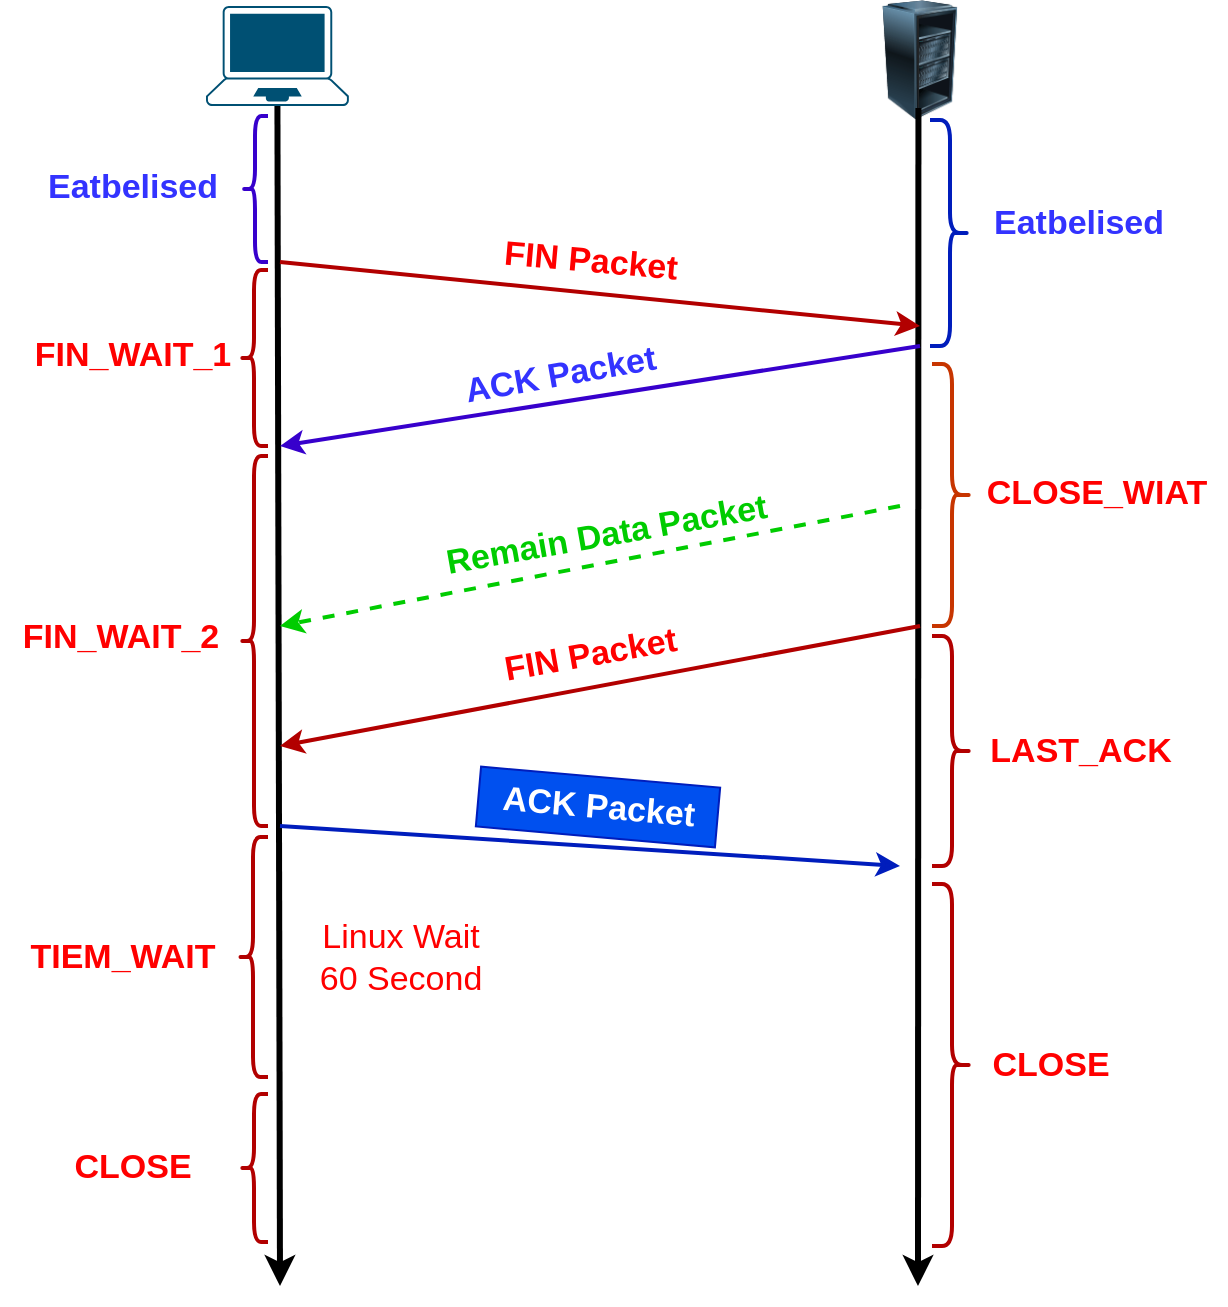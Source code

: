 <mxfile version="20.2.7" type="github">
  <diagram id="x14xOmkNCwI247f7zH2y" name="第 1 页">
    <mxGraphModel dx="1033" dy="644" grid="1" gridSize="10" guides="1" tooltips="1" connect="1" arrows="1" fold="1" page="1" pageScale="1" pageWidth="827" pageHeight="1169" math="0" shadow="0">
      <root>
        <mxCell id="0" />
        <mxCell id="1" parent="0" />
        <mxCell id="LIx4MNqIAYg-MDseizi4-1" value="" style="points=[[0.13,0.02,0],[0.5,0,0],[0.87,0.02,0],[0.885,0.4,0],[0.985,0.985,0],[0.5,1,0],[0.015,0.985,0],[0.115,0.4,0]];verticalLabelPosition=bottom;sketch=0;html=1;verticalAlign=top;aspect=fixed;align=center;pointerEvents=1;shape=mxgraph.cisco19.laptop;fillColor=#005073;strokeColor=none;" vertex="1" parent="1">
          <mxGeometry x="203" y="360" width="71.43" height="50" as="geometry" />
        </mxCell>
        <mxCell id="LIx4MNqIAYg-MDseizi4-2" value="" style="image;html=1;image=img/lib/clip_art/computers/Server_Rack_Partial_128x128.png" vertex="1" parent="1">
          <mxGeometry x="530" y="357" width="60" height="60" as="geometry" />
        </mxCell>
        <mxCell id="LIx4MNqIAYg-MDseizi4-3" value="" style="endArrow=classic;html=1;rounded=0;exitX=0.5;exitY=1;exitDx=0;exitDy=0;exitPerimeter=0;strokeWidth=3;" edge="1" parent="1" source="LIx4MNqIAYg-MDseizi4-1">
          <mxGeometry width="50" height="50" relative="1" as="geometry">
            <mxPoint x="288" y="470" as="sourcePoint" />
            <mxPoint x="240" y="1000" as="targetPoint" />
          </mxGeometry>
        </mxCell>
        <mxCell id="LIx4MNqIAYg-MDseizi4-4" value="" style="endArrow=classic;html=1;rounded=0;exitX=0.5;exitY=1;exitDx=0;exitDy=0;exitPerimeter=0;strokeWidth=3;" edge="1" parent="1">
          <mxGeometry width="50" height="50" relative="1" as="geometry">
            <mxPoint x="559.215" y="411" as="sourcePoint" />
            <mxPoint x="559" y="1000" as="targetPoint" />
          </mxGeometry>
        </mxCell>
        <mxCell id="LIx4MNqIAYg-MDseizi4-6" value="" style="endArrow=classic;html=1;rounded=0;strokeWidth=2;fillColor=#e51400;strokeColor=#B20000;" edge="1" parent="1">
          <mxGeometry width="50" height="50" relative="1" as="geometry">
            <mxPoint x="240" y="488" as="sourcePoint" />
            <mxPoint x="560" y="520" as="targetPoint" />
          </mxGeometry>
        </mxCell>
        <mxCell id="LIx4MNqIAYg-MDseizi4-7" value="&lt;b&gt;&lt;font color=&quot;#3333ff&quot; style=&quot;font-size: 17px;&quot;&gt;Eatbelised&lt;/font&gt;&lt;/b&gt;" style="text;html=1;align=center;verticalAlign=middle;resizable=0;points=[];autosize=1;strokeColor=none;fillColor=none;" vertex="1" parent="1">
          <mxGeometry x="111" y="435.5" width="110" height="30" as="geometry" />
        </mxCell>
        <mxCell id="LIx4MNqIAYg-MDseizi4-8" value="&lt;b&gt;&lt;font color=&quot;#3333ff&quot; style=&quot;font-size: 17px;&quot;&gt;Eatbelised&lt;/font&gt;&lt;/b&gt;" style="text;html=1;align=center;verticalAlign=middle;resizable=0;points=[];autosize=1;strokeColor=none;fillColor=none;" vertex="1" parent="1">
          <mxGeometry x="584" y="453.5" width="110" height="30" as="geometry" />
        </mxCell>
        <mxCell id="LIx4MNqIAYg-MDseizi4-9" value="" style="shape=curlyBracket;whiteSpace=wrap;html=1;rounded=1;fontSize=17;strokeWidth=2;fillColor=#6a00ff;fontColor=#ffffff;strokeColor=#3700CC;" vertex="1" parent="1">
          <mxGeometry x="221" y="415" width="13" height="73" as="geometry" />
        </mxCell>
        <mxCell id="LIx4MNqIAYg-MDseizi4-10" value="" style="shape=curlyBracket;whiteSpace=wrap;html=1;rounded=1;flipH=1;fontSize=17;fontColor=#ffffff;strokeWidth=2;fillColor=#0050ef;strokeColor=#001DBC;" vertex="1" parent="1">
          <mxGeometry x="565" y="417" width="20" height="113" as="geometry" />
        </mxCell>
        <mxCell id="LIx4MNqIAYg-MDseizi4-11" value="&lt;b&gt;&lt;font color=&quot;#ff0000&quot;&gt;FIN Packet&lt;/font&gt;&lt;/b&gt;" style="text;html=1;align=center;verticalAlign=middle;resizable=0;points=[];autosize=1;strokeColor=none;fillColor=none;fontSize=17;fontColor=#3333FF;rotation=5;" vertex="1" parent="1">
          <mxGeometry x="340" y="473" width="110" height="30" as="geometry" />
        </mxCell>
        <mxCell id="LIx4MNqIAYg-MDseizi4-12" value="" style="shape=curlyBracket;whiteSpace=wrap;html=1;rounded=1;fontSize=17;fontColor=#ffffff;strokeWidth=2;fillColor=#e51400;strokeColor=#B20000;" vertex="1" parent="1">
          <mxGeometry x="220" y="492" width="14" height="88" as="geometry" />
        </mxCell>
        <mxCell id="LIx4MNqIAYg-MDseizi4-13" value="&lt;b&gt;FIN_WAIT_1&lt;/b&gt;" style="text;html=1;align=center;verticalAlign=middle;resizable=0;points=[];autosize=1;strokeColor=none;fillColor=none;fontSize=17;fontColor=#FF0000;" vertex="1" parent="1">
          <mxGeometry x="106" y="520" width="120" height="30" as="geometry" />
        </mxCell>
        <mxCell id="LIx4MNqIAYg-MDseizi4-14" value="" style="endArrow=classic;html=1;rounded=0;fontSize=17;fontColor=#FF0000;strokeWidth=2;fillColor=#6a00ff;strokeColor=#3700CC;" edge="1" parent="1">
          <mxGeometry width="50" height="50" relative="1" as="geometry">
            <mxPoint x="560" y="530" as="sourcePoint" />
            <mxPoint x="240" y="580" as="targetPoint" />
          </mxGeometry>
        </mxCell>
        <mxCell id="LIx4MNqIAYg-MDseizi4-17" value="&lt;b&gt;&lt;font color=&quot;#3333ff&quot;&gt;ACK Packet&lt;/font&gt;&lt;/b&gt;" style="text;html=1;align=center;verticalAlign=middle;resizable=0;points=[];autosize=1;strokeColor=none;fillColor=none;fontSize=17;fontColor=#FF0000;rotation=-10;" vertex="1" parent="1">
          <mxGeometry x="320" y="530" width="120" height="30" as="geometry" />
        </mxCell>
        <mxCell id="LIx4MNqIAYg-MDseizi4-19" value="" style="shape=curlyBracket;whiteSpace=wrap;html=1;rounded=1;fontSize=17;fontColor=#ffffff;strokeWidth=2;fillColor=#e51400;strokeColor=#B20000;" vertex="1" parent="1">
          <mxGeometry x="220" y="585" width="14" height="185" as="geometry" />
        </mxCell>
        <mxCell id="LIx4MNqIAYg-MDseizi4-20" value="&lt;b&gt;FIN_WAIT_2&lt;/b&gt;" style="text;html=1;align=center;verticalAlign=middle;resizable=0;points=[];autosize=1;strokeColor=none;fillColor=none;fontSize=17;fontColor=#FF0000;" vertex="1" parent="1">
          <mxGeometry x="100" y="660.5" width="120" height="30" as="geometry" />
        </mxCell>
        <mxCell id="LIx4MNqIAYg-MDseizi4-21" value="" style="shape=curlyBracket;whiteSpace=wrap;html=1;rounded=1;flipH=1;fontSize=17;fontColor=#000000;strokeWidth=2;fillColor=#fa6800;strokeColor=#C73500;" vertex="1" parent="1">
          <mxGeometry x="566" y="539" width="20" height="131" as="geometry" />
        </mxCell>
        <mxCell id="LIx4MNqIAYg-MDseizi4-22" value="&lt;b&gt;&lt;font color=&quot;#ff0000&quot;&gt;CLOSE_WIAT&lt;/font&gt;&lt;/b&gt;" style="text;html=1;align=center;verticalAlign=middle;resizable=0;points=[];autosize=1;strokeColor=none;fillColor=none;fontSize=17;fontColor=#3333FF;" vertex="1" parent="1">
          <mxGeometry x="583" y="589" width="130" height="30" as="geometry" />
        </mxCell>
        <mxCell id="LIx4MNqIAYg-MDseizi4-23" value="" style="endArrow=classic;html=1;rounded=0;fontSize=17;fontColor=#FF0000;strokeWidth=2;fillColor=#60a917;strokeColor=#00CC00;dashed=1;" edge="1" parent="1">
          <mxGeometry width="50" height="50" relative="1" as="geometry">
            <mxPoint x="550" y="610" as="sourcePoint" />
            <mxPoint x="240" y="670" as="targetPoint" />
          </mxGeometry>
        </mxCell>
        <mxCell id="LIx4MNqIAYg-MDseizi4-24" value="&lt;b&gt;&lt;font color=&quot;#00cc00&quot;&gt;Remain Data Packet&lt;/font&gt;&lt;/b&gt;" style="text;html=1;align=center;verticalAlign=middle;resizable=0;points=[];autosize=1;strokeColor=none;fillColor=none;fontSize=17;fontColor=#FF0000;rotation=-10;" vertex="1" parent="1">
          <mxGeometry x="308" y="610" width="190" height="30" as="geometry" />
        </mxCell>
        <mxCell id="LIx4MNqIAYg-MDseizi4-26" value="" style="endArrow=classic;html=1;rounded=0;fontSize=17;fontColor=#00CC00;strokeColor=#B20000;strokeWidth=2;fillColor=#e51400;" edge="1" parent="1">
          <mxGeometry width="50" height="50" relative="1" as="geometry">
            <mxPoint x="560" y="670" as="sourcePoint" />
            <mxPoint x="240" y="730" as="targetPoint" />
          </mxGeometry>
        </mxCell>
        <mxCell id="LIx4MNqIAYg-MDseizi4-27" value="&lt;b&gt;&lt;font color=&quot;#ff0000&quot;&gt;FIN Packet&lt;/font&gt;&lt;/b&gt;" style="text;html=1;align=center;verticalAlign=middle;resizable=0;points=[];autosize=1;strokeColor=none;fillColor=none;fontSize=17;fontColor=#00CC00;rotation=-10;" vertex="1" parent="1">
          <mxGeometry x="340" y="670" width="110" height="30" as="geometry" />
        </mxCell>
        <mxCell id="LIx4MNqIAYg-MDseizi4-29" value="" style="shape=curlyBracket;whiteSpace=wrap;html=1;rounded=1;flipH=1;fontSize=17;fontColor=#ffffff;strokeWidth=2;fillColor=#e51400;strokeColor=#B20000;" vertex="1" parent="1">
          <mxGeometry x="566" y="675" width="20" height="115" as="geometry" />
        </mxCell>
        <mxCell id="LIx4MNqIAYg-MDseizi4-30" value="&lt;b&gt;LAST_ACK&lt;/b&gt;" style="text;html=1;align=center;verticalAlign=middle;resizable=0;points=[];autosize=1;strokeColor=none;fillColor=none;fontSize=17;fontColor=#FF0000;" vertex="1" parent="1">
          <mxGeometry x="585" y="717.5" width="110" height="30" as="geometry" />
        </mxCell>
        <mxCell id="LIx4MNqIAYg-MDseizi4-31" value="" style="endArrow=classic;html=1;rounded=0;fontSize=17;fontColor=#FF0000;strokeColor=#001DBC;strokeWidth=2;fillColor=#0050ef;" edge="1" parent="1">
          <mxGeometry width="50" height="50" relative="1" as="geometry">
            <mxPoint x="240" y="770" as="sourcePoint" />
            <mxPoint x="550" y="790" as="targetPoint" />
          </mxGeometry>
        </mxCell>
        <mxCell id="LIx4MNqIAYg-MDseizi4-32" value="&lt;b&gt;ACK Packet&lt;/b&gt;" style="text;html=1;align=center;verticalAlign=middle;resizable=0;points=[];autosize=1;strokeColor=#001DBC;fillColor=#0050ef;fontSize=17;fontColor=#ffffff;rotation=5;" vertex="1" parent="1">
          <mxGeometry x="339" y="745.5" width="120" height="30" as="geometry" />
        </mxCell>
        <mxCell id="LIx4MNqIAYg-MDseizi4-33" value="" style="shape=curlyBracket;whiteSpace=wrap;html=1;rounded=1;labelBackgroundColor=#FF0000;fontSize=17;strokeWidth=2;fillColor=#e51400;strokeColor=#B20000;fontColor=#ffffff;" vertex="1" parent="1">
          <mxGeometry x="219" y="775.5" width="15" height="120" as="geometry" />
        </mxCell>
        <mxCell id="LIx4MNqIAYg-MDseizi4-34" value="&lt;b&gt;TIEM_WAIT&lt;/b&gt;" style="text;html=1;align=center;verticalAlign=middle;resizable=0;points=[];autosize=1;strokeColor=none;fillColor=none;fontSize=17;fontColor=#FF0000;" vertex="1" parent="1">
          <mxGeometry x="101" y="820.5" width="120" height="30" as="geometry" />
        </mxCell>
        <mxCell id="LIx4MNqIAYg-MDseizi4-35" value="" style="shape=curlyBracket;whiteSpace=wrap;html=1;rounded=1;flipH=1;labelBackgroundColor=#FF0000;fontSize=17;fontColor=#ffffff;strokeWidth=2;fillColor=#e51400;strokeColor=#B20000;" vertex="1" parent="1">
          <mxGeometry x="566" y="799" width="20" height="181" as="geometry" />
        </mxCell>
        <mxCell id="LIx4MNqIAYg-MDseizi4-37" value="&lt;b&gt;CLOSE&lt;/b&gt;" style="text;html=1;align=center;verticalAlign=middle;resizable=0;points=[];autosize=1;strokeColor=none;fillColor=none;fontSize=17;fontColor=#FF0000;" vertex="1" parent="1">
          <mxGeometry x="585" y="874.5" width="80" height="30" as="geometry" />
        </mxCell>
        <mxCell id="LIx4MNqIAYg-MDseizi4-38" value="Linux Wait&lt;br&gt;60 Second" style="text;html=1;align=center;verticalAlign=middle;resizable=0;points=[];autosize=1;strokeColor=none;fillColor=none;fontSize=17;fontColor=#FF0000;" vertex="1" parent="1">
          <mxGeometry x="250" y="810.5" width="100" height="50" as="geometry" />
        </mxCell>
        <mxCell id="LIx4MNqIAYg-MDseizi4-39" value="" style="shape=curlyBracket;whiteSpace=wrap;html=1;rounded=1;labelBackgroundColor=#FF0000;fontSize=17;fontColor=#ffffff;strokeWidth=2;fillColor=#e51400;strokeColor=#B20000;" vertex="1" parent="1">
          <mxGeometry x="220" y="904" width="14" height="74" as="geometry" />
        </mxCell>
        <mxCell id="LIx4MNqIAYg-MDseizi4-40" value="&lt;b&gt;CLOSE&lt;/b&gt;" style="text;html=1;align=center;verticalAlign=middle;resizable=0;points=[];autosize=1;strokeColor=none;fillColor=none;fontSize=17;fontColor=#FF0000;" vertex="1" parent="1">
          <mxGeometry x="126" y="926" width="80" height="30" as="geometry" />
        </mxCell>
      </root>
    </mxGraphModel>
  </diagram>
</mxfile>
